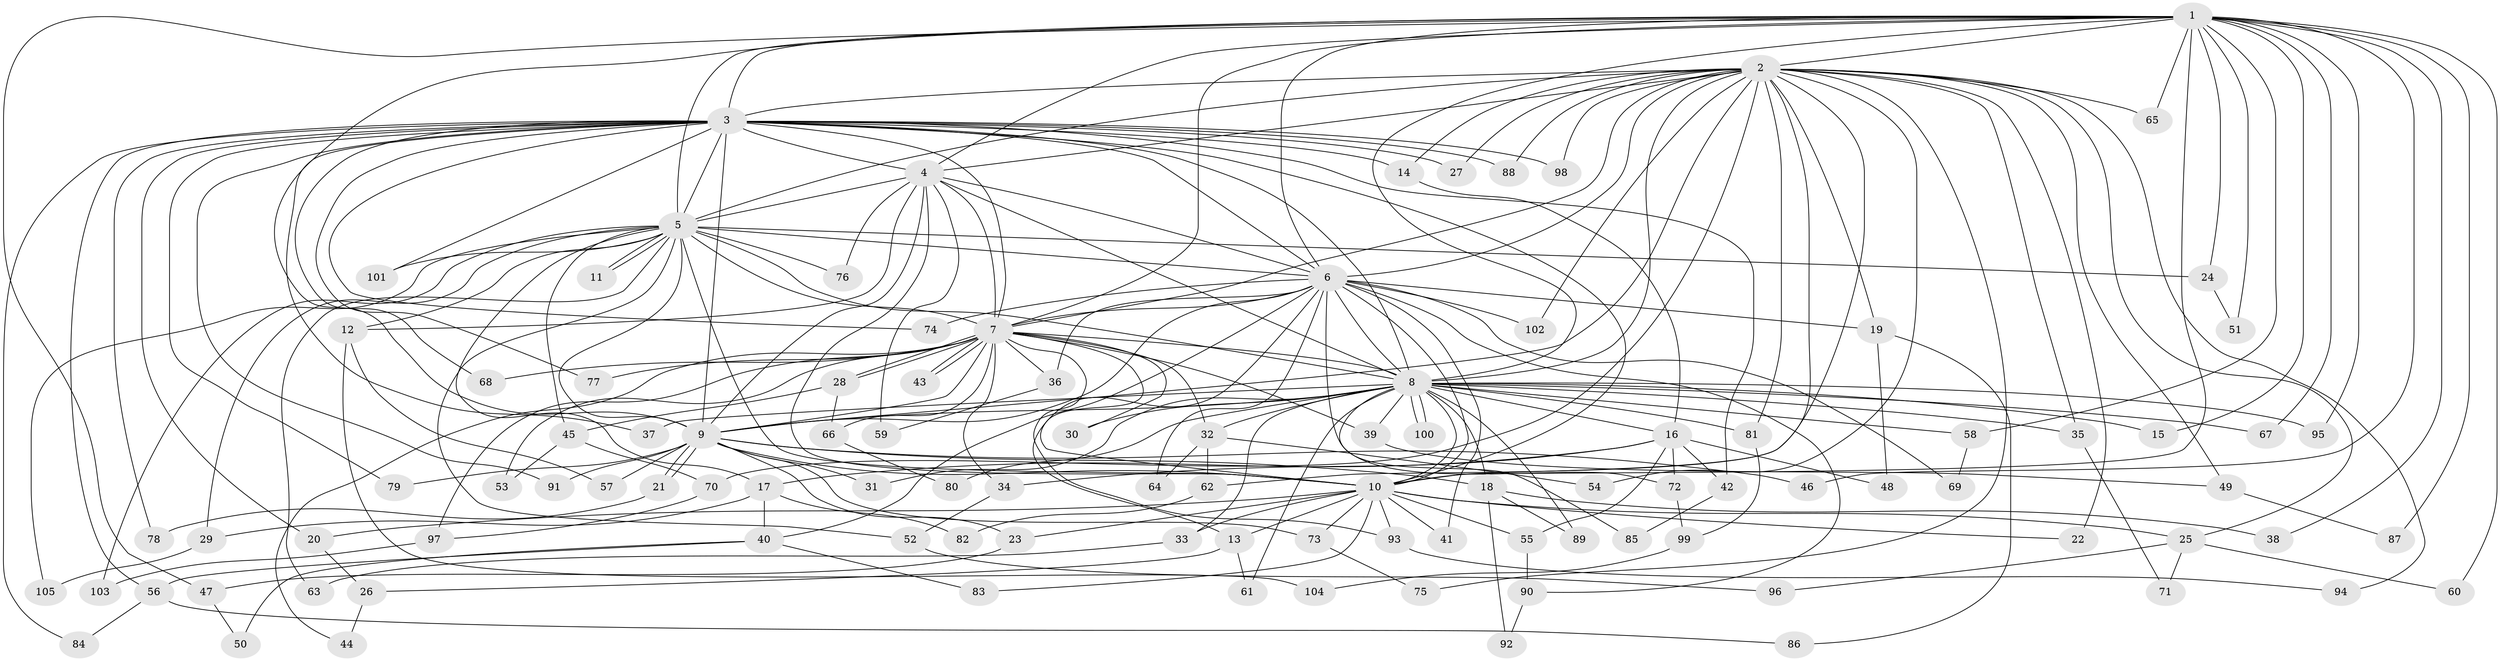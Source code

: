 // coarse degree distribution, {30: 0.013333333333333334, 21: 0.013333333333333334, 22: 0.013333333333333334, 9: 0.02666666666666667, 18: 0.013333333333333334, 20: 0.02666666666666667, 14: 0.013333333333333334, 1: 0.08, 4: 0.04, 6: 0.02666666666666667, 5: 0.05333333333333334, 2: 0.4533333333333333, 3: 0.22666666666666666}
// Generated by graph-tools (version 1.1) at 2025/49/03/04/25 22:49:23]
// undirected, 105 vertices, 235 edges
graph export_dot {
  node [color=gray90,style=filled];
  1;
  2;
  3;
  4;
  5;
  6;
  7;
  8;
  9;
  10;
  11;
  12;
  13;
  14;
  15;
  16;
  17;
  18;
  19;
  20;
  21;
  22;
  23;
  24;
  25;
  26;
  27;
  28;
  29;
  30;
  31;
  32;
  33;
  34;
  35;
  36;
  37;
  38;
  39;
  40;
  41;
  42;
  43;
  44;
  45;
  46;
  47;
  48;
  49;
  50;
  51;
  52;
  53;
  54;
  55;
  56;
  57;
  58;
  59;
  60;
  61;
  62;
  63;
  64;
  65;
  66;
  67;
  68;
  69;
  70;
  71;
  72;
  73;
  74;
  75;
  76;
  77;
  78;
  79;
  80;
  81;
  82;
  83;
  84;
  85;
  86;
  87;
  88;
  89;
  90;
  91;
  92;
  93;
  94;
  95;
  96;
  97;
  98;
  99;
  100;
  101;
  102;
  103;
  104;
  105;
  1 -- 2;
  1 -- 3;
  1 -- 4;
  1 -- 5;
  1 -- 6;
  1 -- 7;
  1 -- 8;
  1 -- 9;
  1 -- 10;
  1 -- 15;
  1 -- 24;
  1 -- 38;
  1 -- 46;
  1 -- 47;
  1 -- 51;
  1 -- 58;
  1 -- 60;
  1 -- 65;
  1 -- 67;
  1 -- 87;
  1 -- 95;
  2 -- 3;
  2 -- 4;
  2 -- 5;
  2 -- 6;
  2 -- 7;
  2 -- 8;
  2 -- 9;
  2 -- 10;
  2 -- 14;
  2 -- 19;
  2 -- 22;
  2 -- 25;
  2 -- 27;
  2 -- 35;
  2 -- 49;
  2 -- 54;
  2 -- 62;
  2 -- 65;
  2 -- 70;
  2 -- 75;
  2 -- 81;
  2 -- 88;
  2 -- 94;
  2 -- 98;
  2 -- 102;
  3 -- 4;
  3 -- 5;
  3 -- 6;
  3 -- 7;
  3 -- 8;
  3 -- 9;
  3 -- 10;
  3 -- 14;
  3 -- 20;
  3 -- 27;
  3 -- 37;
  3 -- 42;
  3 -- 56;
  3 -- 68;
  3 -- 74;
  3 -- 77;
  3 -- 78;
  3 -- 79;
  3 -- 84;
  3 -- 88;
  3 -- 91;
  3 -- 98;
  3 -- 101;
  4 -- 5;
  4 -- 6;
  4 -- 7;
  4 -- 8;
  4 -- 9;
  4 -- 10;
  4 -- 12;
  4 -- 59;
  4 -- 76;
  5 -- 6;
  5 -- 7;
  5 -- 8;
  5 -- 9;
  5 -- 10;
  5 -- 11;
  5 -- 11;
  5 -- 12;
  5 -- 17;
  5 -- 24;
  5 -- 29;
  5 -- 45;
  5 -- 52;
  5 -- 63;
  5 -- 76;
  5 -- 101;
  5 -- 103;
  5 -- 105;
  6 -- 7;
  6 -- 8;
  6 -- 9;
  6 -- 10;
  6 -- 13;
  6 -- 19;
  6 -- 36;
  6 -- 40;
  6 -- 41;
  6 -- 64;
  6 -- 69;
  6 -- 72;
  6 -- 74;
  6 -- 90;
  6 -- 102;
  7 -- 8;
  7 -- 9;
  7 -- 10;
  7 -- 28;
  7 -- 28;
  7 -- 30;
  7 -- 32;
  7 -- 34;
  7 -- 36;
  7 -- 39;
  7 -- 43;
  7 -- 43;
  7 -- 44;
  7 -- 53;
  7 -- 66;
  7 -- 68;
  7 -- 77;
  7 -- 93;
  7 -- 97;
  8 -- 9;
  8 -- 10;
  8 -- 15;
  8 -- 16;
  8 -- 18;
  8 -- 30;
  8 -- 31;
  8 -- 32;
  8 -- 33;
  8 -- 35;
  8 -- 37;
  8 -- 39;
  8 -- 58;
  8 -- 61;
  8 -- 67;
  8 -- 80;
  8 -- 81;
  8 -- 85;
  8 -- 89;
  8 -- 95;
  8 -- 100;
  8 -- 100;
  9 -- 10;
  9 -- 18;
  9 -- 21;
  9 -- 21;
  9 -- 23;
  9 -- 31;
  9 -- 46;
  9 -- 57;
  9 -- 73;
  9 -- 79;
  9 -- 91;
  10 -- 13;
  10 -- 20;
  10 -- 22;
  10 -- 23;
  10 -- 25;
  10 -- 33;
  10 -- 41;
  10 -- 55;
  10 -- 73;
  10 -- 83;
  10 -- 93;
  12 -- 57;
  12 -- 104;
  13 -- 26;
  13 -- 61;
  14 -- 16;
  16 -- 17;
  16 -- 34;
  16 -- 42;
  16 -- 48;
  16 -- 55;
  16 -- 72;
  17 -- 29;
  17 -- 40;
  17 -- 82;
  18 -- 38;
  18 -- 89;
  18 -- 92;
  19 -- 48;
  19 -- 86;
  20 -- 26;
  21 -- 78;
  23 -- 47;
  24 -- 51;
  25 -- 60;
  25 -- 71;
  25 -- 96;
  26 -- 44;
  28 -- 45;
  28 -- 66;
  29 -- 105;
  32 -- 54;
  32 -- 62;
  32 -- 64;
  33 -- 63;
  34 -- 52;
  35 -- 71;
  36 -- 59;
  39 -- 49;
  40 -- 50;
  40 -- 56;
  40 -- 83;
  42 -- 85;
  45 -- 53;
  45 -- 70;
  47 -- 50;
  49 -- 87;
  52 -- 96;
  55 -- 90;
  56 -- 84;
  56 -- 86;
  58 -- 69;
  62 -- 82;
  66 -- 80;
  70 -- 97;
  72 -- 99;
  73 -- 75;
  81 -- 99;
  90 -- 92;
  93 -- 94;
  97 -- 103;
  99 -- 104;
}
